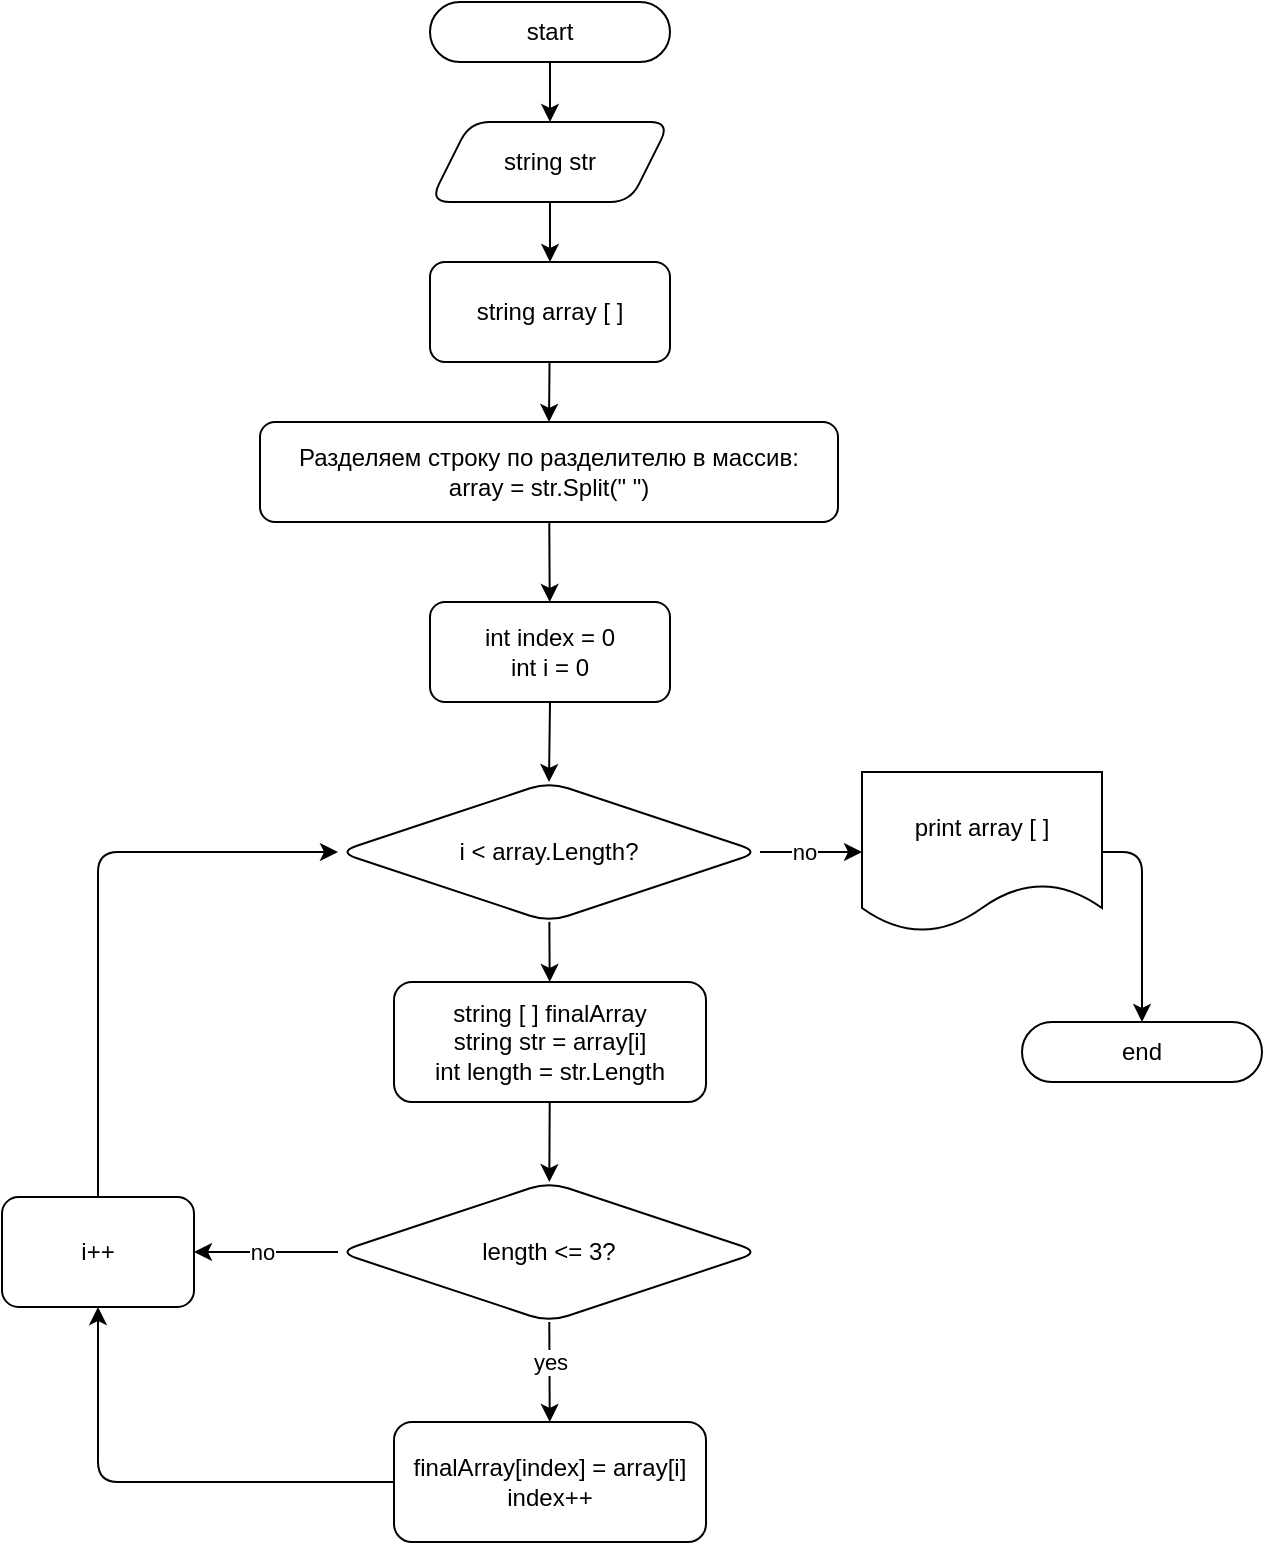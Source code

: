 <mxfile>
    <diagram id="JAGIXg97tqG1eHHNVL5O" name="Страница 1">
        <mxGraphModel dx="772" dy="380" grid="1" gridSize="10" guides="0" tooltips="1" connect="1" arrows="1" fold="1" page="1" pageScale="1" pageWidth="827" pageHeight="1169" background="none" math="0" shadow="0">
            <root>
                <mxCell id="0"/>
                <mxCell id="1" parent="0"/>
                <mxCell id="7" value="" style="edgeStyle=none;html=1;entryX=0.5;entryY=0;entryDx=0;entryDy=0;" parent="1" source="2" target="3" edge="1">
                    <mxGeometry relative="1" as="geometry"/>
                </mxCell>
                <mxCell id="2" value="start" style="rounded=1;whiteSpace=wrap;html=1;arcSize=50;" parent="1" vertex="1">
                    <mxGeometry x="354" y="20" width="120" height="30" as="geometry"/>
                </mxCell>
                <mxCell id="8" value="" style="edgeStyle=none;html=1;entryX=0.5;entryY=0;entryDx=0;entryDy=0;" parent="1" source="3" target="4" edge="1">
                    <mxGeometry relative="1" as="geometry"/>
                </mxCell>
                <mxCell id="3" value="string str" style="shape=parallelogram;perimeter=parallelogramPerimeter;whiteSpace=wrap;html=1;fixedSize=1;rounded=1;" parent="1" vertex="1">
                    <mxGeometry x="354" y="80" width="120" height="40" as="geometry"/>
                </mxCell>
                <mxCell id="9" style="edgeStyle=none;html=1;entryX=0.5;entryY=0;entryDx=0;entryDy=0;" parent="1" source="4" target="5" edge="1">
                    <mxGeometry relative="1" as="geometry"/>
                </mxCell>
                <mxCell id="4" value="string array [ ]" style="rounded=1;whiteSpace=wrap;html=1;" parent="1" vertex="1">
                    <mxGeometry x="354" y="150" width="120" height="50" as="geometry"/>
                </mxCell>
                <mxCell id="10" value="" style="edgeStyle=none;html=1;" parent="1" source="5" target="6" edge="1">
                    <mxGeometry relative="1" as="geometry"/>
                </mxCell>
                <mxCell id="5" value="Разделяем строку по разделителю в массив:&lt;br&gt;array = str.Split(&quot; &quot;)" style="rounded=1;whiteSpace=wrap;html=1;" parent="1" vertex="1">
                    <mxGeometry x="269" y="230" width="289" height="50" as="geometry"/>
                </mxCell>
                <mxCell id="12" style="edgeStyle=none;html=1;exitX=0.5;exitY=1;exitDx=0;exitDy=0;entryX=0.5;entryY=0;entryDx=0;entryDy=0;" parent="1" source="6" target="11" edge="1">
                    <mxGeometry relative="1" as="geometry"/>
                </mxCell>
                <mxCell id="6" value="int index = 0&lt;br&gt;int i = 0" style="rounded=1;whiteSpace=wrap;html=1;" parent="1" vertex="1">
                    <mxGeometry x="354" y="320" width="120" height="50" as="geometry"/>
                </mxCell>
                <mxCell id="18" value="" style="edgeStyle=none;jumpStyle=none;html=1;strokeColor=default;" parent="1" source="11" target="13" edge="1">
                    <mxGeometry relative="1" as="geometry"/>
                </mxCell>
                <mxCell id="29" value="" style="edgeStyle=none;jumpStyle=none;html=1;strokeColor=default;" parent="1" source="11" target="28" edge="1">
                    <mxGeometry relative="1" as="geometry"/>
                </mxCell>
                <mxCell id="30" value="no" style="edgeLabel;html=1;align=center;verticalAlign=middle;resizable=0;points=[];rounded=1;" parent="29" vertex="1" connectable="0">
                    <mxGeometry x="-0.474" relative="1" as="geometry">
                        <mxPoint x="8" as="offset"/>
                    </mxGeometry>
                </mxCell>
                <mxCell id="11" value="i &amp;lt; array.Length?" style="rhombus;whiteSpace=wrap;html=1;rounded=1;" parent="1" vertex="1">
                    <mxGeometry x="308" y="410" width="211" height="70" as="geometry"/>
                </mxCell>
                <mxCell id="19" value="" style="edgeStyle=none;jumpStyle=none;html=1;strokeColor=default;" parent="1" source="13" target="14" edge="1">
                    <mxGeometry relative="1" as="geometry"/>
                </mxCell>
                <mxCell id="13" value="string [ ] finalArray&lt;br&gt;string str = array[i]&lt;br&gt;int length = str.Length" style="rounded=1;whiteSpace=wrap;html=1;" parent="1" vertex="1">
                    <mxGeometry x="336" y="510" width="156" height="60" as="geometry"/>
                </mxCell>
                <mxCell id="20" value="" style="edgeStyle=none;jumpStyle=none;html=1;strokeColor=default;" parent="1" source="14" target="15" edge="1">
                    <mxGeometry relative="1" as="geometry"/>
                </mxCell>
                <mxCell id="26" value="yes" style="edgeLabel;html=1;align=center;verticalAlign=middle;resizable=0;points=[];rounded=1;" parent="20" vertex="1" connectable="0">
                    <mxGeometry x="-0.566" y="1" relative="1" as="geometry">
                        <mxPoint x="-1" y="9" as="offset"/>
                    </mxGeometry>
                </mxCell>
                <mxCell id="22" style="edgeStyle=none;jumpStyle=none;html=1;exitX=0;exitY=0.5;exitDx=0;exitDy=0;entryX=1;entryY=0.5;entryDx=0;entryDy=0;strokeColor=default;" parent="1" source="14" target="16" edge="1">
                    <mxGeometry relative="1" as="geometry">
                        <Array as="points"/>
                    </mxGeometry>
                </mxCell>
                <mxCell id="25" value="no" style="edgeLabel;html=1;align=center;verticalAlign=middle;resizable=0;points=[];rounded=1;" parent="22" vertex="1" connectable="0">
                    <mxGeometry x="-0.317" relative="1" as="geometry">
                        <mxPoint x="-14" as="offset"/>
                    </mxGeometry>
                </mxCell>
                <mxCell id="14" value="length &amp;lt;= 3?" style="rhombus;whiteSpace=wrap;html=1;rounded=1;" parent="1" vertex="1">
                    <mxGeometry x="308" y="610" width="211" height="70" as="geometry"/>
                </mxCell>
                <mxCell id="17" style="edgeStyle=none;html=1;exitX=0;exitY=0.5;exitDx=0;exitDy=0;entryX=0.5;entryY=1;entryDx=0;entryDy=0;strokeColor=default;jumpStyle=none;" parent="1" source="15" target="16" edge="1">
                    <mxGeometry relative="1" as="geometry">
                        <Array as="points">
                            <mxPoint x="188" y="760"/>
                        </Array>
                    </mxGeometry>
                </mxCell>
                <mxCell id="15" value="finalArray[index] = array[i]&lt;br&gt;index++" style="rounded=1;whiteSpace=wrap;html=1;" parent="1" vertex="1">
                    <mxGeometry x="336" y="730" width="156" height="60" as="geometry"/>
                </mxCell>
                <mxCell id="27" style="edgeStyle=none;jumpStyle=none;html=1;exitX=0.5;exitY=0;exitDx=0;exitDy=0;entryX=0;entryY=0.5;entryDx=0;entryDy=0;strokeColor=default;" parent="1" source="16" target="11" edge="1">
                    <mxGeometry relative="1" as="geometry">
                        <Array as="points">
                            <mxPoint x="188" y="445"/>
                        </Array>
                    </mxGeometry>
                </mxCell>
                <mxCell id="16" value="i++" style="rounded=1;whiteSpace=wrap;html=1;" parent="1" vertex="1">
                    <mxGeometry x="140" y="617.5" width="96" height="55" as="geometry"/>
                </mxCell>
                <mxCell id="32" style="edgeStyle=none;jumpStyle=none;html=1;exitX=1;exitY=0.5;exitDx=0;exitDy=0;entryX=0.5;entryY=0;entryDx=0;entryDy=0;strokeColor=default;" parent="1" source="28" target="31" edge="1">
                    <mxGeometry relative="1" as="geometry">
                        <Array as="points">
                            <mxPoint x="710" y="445"/>
                        </Array>
                    </mxGeometry>
                </mxCell>
                <mxCell id="28" value="print array [ ]" style="shape=document;whiteSpace=wrap;html=1;boundedLbl=1;rounded=1;" parent="1" vertex="1">
                    <mxGeometry x="570" y="405" width="120" height="80" as="geometry"/>
                </mxCell>
                <mxCell id="31" value="end" style="rounded=1;whiteSpace=wrap;html=1;arcSize=50;" parent="1" vertex="1">
                    <mxGeometry x="650" y="530" width="120" height="30" as="geometry"/>
                </mxCell>
            </root>
        </mxGraphModel>
    </diagram>
</mxfile>